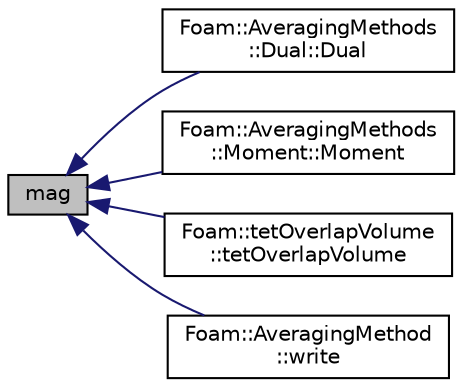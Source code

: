digraph "mag"
{
  bgcolor="transparent";
  edge [fontname="Helvetica",fontsize="10",labelfontname="Helvetica",labelfontsize="10"];
  node [fontname="Helvetica",fontsize="10",shape=record];
  rankdir="LR";
  Node1 [label="mag",height=0.2,width=0.4,color="black", fillcolor="grey75", style="filled", fontcolor="black"];
  Node1 -> Node2 [dir="back",color="midnightblue",fontsize="10",style="solid",fontname="Helvetica"];
  Node2 [label="Foam::AveragingMethods\l::Dual::Dual",height=0.2,width=0.4,color="black",URL="$a00593.html#a4e90e259d050ad479f6e3c6763a1cdf6",tooltip="Constructors. "];
  Node1 -> Node3 [dir="back",color="midnightblue",fontsize="10",style="solid",fontname="Helvetica"];
  Node3 [label="Foam::AveragingMethods\l::Moment::Moment",height=0.2,width=0.4,color="black",URL="$a01557.html#a9aaf777932fca7644bb6f00f3a2b8749",tooltip="Constructors. "];
  Node1 -> Node4 [dir="back",color="midnightblue",fontsize="10",style="solid",fontname="Helvetica"];
  Node4 [label="Foam::tetOverlapVolume\l::tetOverlapVolume",height=0.2,width=0.4,color="black",URL="$a02648.html#ae2687708d7bad92c040a9d6dd6a61f09",tooltip="Null constructor. "];
  Node1 -> Node5 [dir="back",color="midnightblue",fontsize="10",style="solid",fontname="Helvetica"];
  Node5 [label="Foam::AveragingMethod\l::write",height=0.2,width=0.4,color="black",URL="$a00087.html#a6e5faa425b059eeb55cd904755791076",tooltip="Write using setting from DB. "];
}
